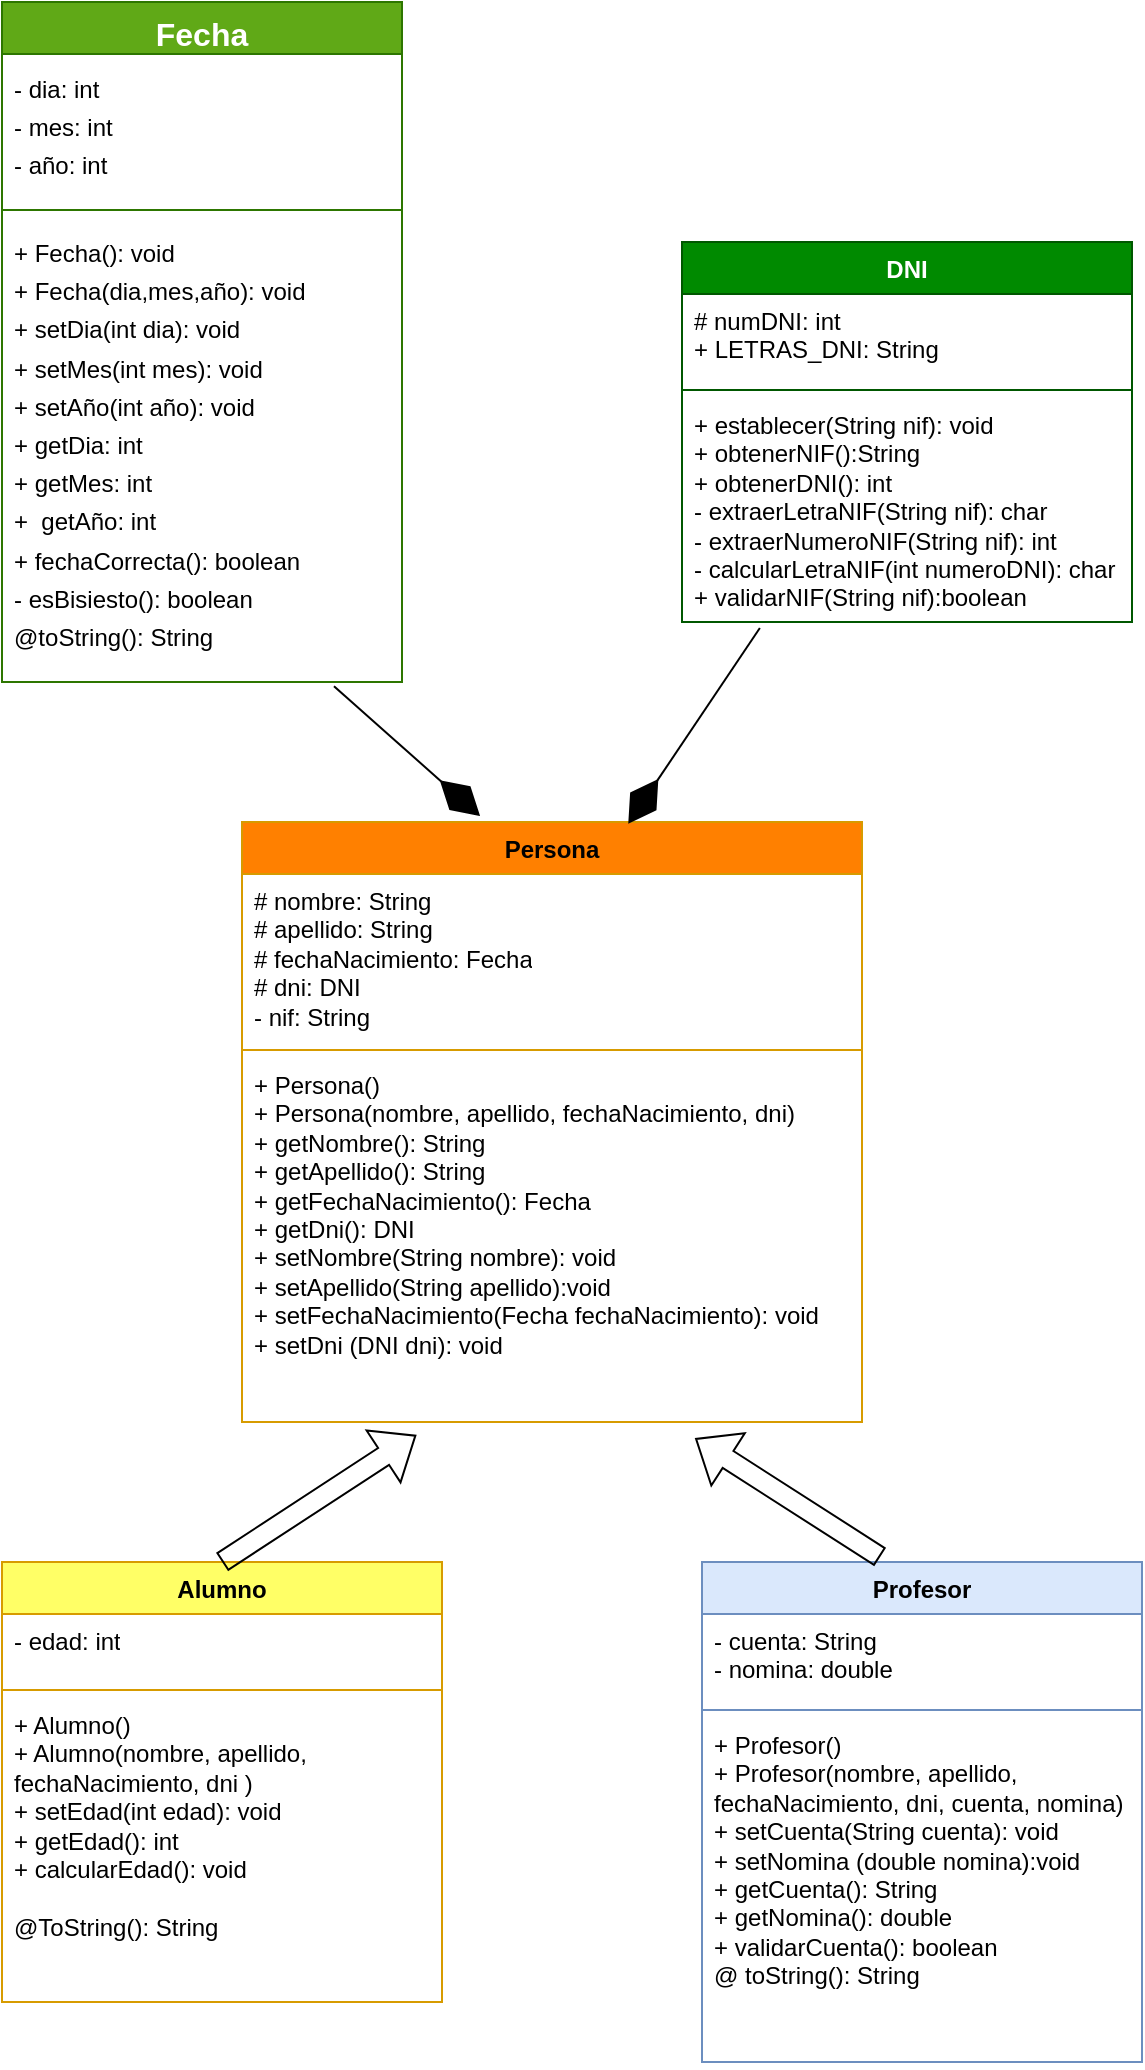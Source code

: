 <mxfile version="23.0.1" type="device">
  <diagram name="Página-1" id="ntOQxqrESAGy0E_WnEN3">
    <mxGraphModel dx="880" dy="571" grid="1" gridSize="10" guides="1" tooltips="1" connect="1" arrows="1" fold="1" page="1" pageScale="1" pageWidth="827" pageHeight="1169" math="0" shadow="0">
      <root>
        <mxCell id="0" />
        <mxCell id="1" parent="0" />
        <mxCell id="ZjBrLhM9BWAKbJE2HkMY-9" value="Fecha" style="swimlane;fontStyle=1;align=center;verticalAlign=top;childLayout=stackLayout;horizontal=1;startSize=26;horizontalStack=0;resizeParent=1;resizeParentMax=0;resizeLast=0;collapsible=1;marginBottom=0;whiteSpace=wrap;html=1;fontSize=16;fillColor=#60a917;fontColor=#ffffff;strokeColor=#2D7600;" parent="1" vertex="1">
          <mxGeometry x="160" y="540" width="200" height="340" as="geometry" />
        </mxCell>
        <mxCell id="ZjBrLhM9BWAKbJE2HkMY-10" value="&lt;font style=&quot;font-size: 12px;&quot;&gt;- dia: int&lt;br&gt;- mes: int&amp;nbsp;&lt;br&gt;- año: int&lt;/font&gt;" style="text;strokeColor=none;fillColor=none;align=left;verticalAlign=top;spacingLeft=4;spacingRight=4;overflow=hidden;rotatable=0;points=[[0,0.5],[1,0.5]];portConstraint=eastwest;whiteSpace=wrap;html=1;fontSize=16;" parent="ZjBrLhM9BWAKbJE2HkMY-9" vertex="1">
          <mxGeometry y="26" width="200" height="74" as="geometry" />
        </mxCell>
        <mxCell id="ZjBrLhM9BWAKbJE2HkMY-11" value="" style="line;strokeWidth=1;fillColor=none;align=left;verticalAlign=middle;spacingTop=-1;spacingLeft=3;spacingRight=3;rotatable=0;labelPosition=right;points=[];portConstraint=eastwest;strokeColor=inherit;fontSize=16;" parent="ZjBrLhM9BWAKbJE2HkMY-9" vertex="1">
          <mxGeometry y="100" width="200" height="8" as="geometry" />
        </mxCell>
        <mxCell id="ZjBrLhM9BWAKbJE2HkMY-12" value="&lt;span style=&quot;font-size: 12px;&quot;&gt;+ Fecha(): void&lt;br&gt;+ Fecha(dia,mes,año): void&lt;br&gt;+ setDia(int dia): void&amp;nbsp;&lt;br&gt;+ setMes(int mes): void&lt;br&gt;+ setAño(int año): void&lt;br&gt;+ getDia: int&lt;br&gt;+ getMes: int&lt;br&gt;+&amp;nbsp; getAño: int&lt;br&gt;+ fechaCorrecta(): boolean&lt;br&gt;- esBisiesto(): boolean&lt;br&gt;@toString(): String&lt;br&gt;&lt;br&gt;&lt;/span&gt;" style="text;strokeColor=none;fillColor=none;align=left;verticalAlign=top;spacingLeft=4;spacingRight=4;overflow=hidden;rotatable=0;points=[[0,0.5],[1,0.5]];portConstraint=eastwest;whiteSpace=wrap;html=1;fontSize=16;" parent="ZjBrLhM9BWAKbJE2HkMY-9" vertex="1">
          <mxGeometry y="108" width="200" height="232" as="geometry" />
        </mxCell>
        <mxCell id="ZjBrLhM9BWAKbJE2HkMY-13" value="DNI" style="swimlane;fontStyle=1;align=center;verticalAlign=top;childLayout=stackLayout;horizontal=1;startSize=26;horizontalStack=0;resizeParent=1;resizeParentMax=0;resizeLast=0;collapsible=1;marginBottom=0;whiteSpace=wrap;html=1;fillColor=#008a00;fontColor=#ffffff;strokeColor=#005700;" parent="1" vertex="1">
          <mxGeometry x="500" y="660" width="225" height="190" as="geometry">
            <mxRectangle x="510" y="590" width="60" height="30" as="alternateBounds" />
          </mxGeometry>
        </mxCell>
        <mxCell id="ZjBrLhM9BWAKbJE2HkMY-14" value="# numDNI: int&lt;br&gt;+ LETRAS_DNI: String" style="text;strokeColor=none;fillColor=none;align=left;verticalAlign=top;spacingLeft=4;spacingRight=4;overflow=hidden;rotatable=0;points=[[0,0.5],[1,0.5]];portConstraint=eastwest;whiteSpace=wrap;html=1;" parent="ZjBrLhM9BWAKbJE2HkMY-13" vertex="1">
          <mxGeometry y="26" width="225" height="44" as="geometry" />
        </mxCell>
        <mxCell id="ZjBrLhM9BWAKbJE2HkMY-15" value="" style="line;strokeWidth=1;fillColor=none;align=left;verticalAlign=middle;spacingTop=-1;spacingLeft=3;spacingRight=3;rotatable=0;labelPosition=right;points=[];portConstraint=eastwest;strokeColor=inherit;" parent="ZjBrLhM9BWAKbJE2HkMY-13" vertex="1">
          <mxGeometry y="70" width="225" height="8" as="geometry" />
        </mxCell>
        <mxCell id="ZjBrLhM9BWAKbJE2HkMY-16" value="+ establecer(String nif): void&lt;br&gt;+ obtenerNIF():String&lt;br&gt;+ obtenerDNI(): int&lt;br&gt;- extraerLetraNIF(String nif): char&lt;br&gt;- extraerNumeroNIF(String nif): int&lt;br&gt;- calcularLetraNIF(int numeroDNI): char&lt;br&gt;+ validarNIF(String nif):boolean" style="text;strokeColor=none;fillColor=none;align=left;verticalAlign=top;spacingLeft=4;spacingRight=4;overflow=hidden;rotatable=0;points=[[0,0.5],[1,0.5]];portConstraint=eastwest;whiteSpace=wrap;html=1;" parent="ZjBrLhM9BWAKbJE2HkMY-13" vertex="1">
          <mxGeometry y="78" width="225" height="112" as="geometry" />
        </mxCell>
        <mxCell id="ZjBrLhM9BWAKbJE2HkMY-17" value="Persona" style="swimlane;fontStyle=1;align=center;verticalAlign=top;childLayout=stackLayout;horizontal=1;startSize=26;horizontalStack=0;resizeParent=1;resizeParentMax=0;resizeLast=0;collapsible=1;marginBottom=0;whiteSpace=wrap;html=1;fillColor=#FF8000;strokeColor=#d79b00;" parent="1" vertex="1">
          <mxGeometry x="280" y="950" width="310" height="300" as="geometry" />
        </mxCell>
        <mxCell id="ZjBrLhM9BWAKbJE2HkMY-18" value="# nombre: String&lt;br&gt;# apellido: String&lt;br&gt;# fechaNacimiento: Fecha&lt;br&gt;# dni: DNI&lt;br&gt;- nif: String" style="text;strokeColor=none;fillColor=none;align=left;verticalAlign=top;spacingLeft=4;spacingRight=4;overflow=hidden;rotatable=0;points=[[0,0.5],[1,0.5]];portConstraint=eastwest;whiteSpace=wrap;html=1;" parent="ZjBrLhM9BWAKbJE2HkMY-17" vertex="1">
          <mxGeometry y="26" width="310" height="84" as="geometry" />
        </mxCell>
        <mxCell id="ZjBrLhM9BWAKbJE2HkMY-19" value="" style="line;strokeWidth=1;fillColor=none;align=left;verticalAlign=middle;spacingTop=-1;spacingLeft=3;spacingRight=3;rotatable=0;labelPosition=right;points=[];portConstraint=eastwest;strokeColor=inherit;" parent="ZjBrLhM9BWAKbJE2HkMY-17" vertex="1">
          <mxGeometry y="110" width="310" height="8" as="geometry" />
        </mxCell>
        <mxCell id="ZjBrLhM9BWAKbJE2HkMY-20" value="+ Persona()&lt;br&gt;+ Persona(nombre, apellido, fechaNacimiento, dni)&lt;br&gt;+ getNombre(): String&lt;br&gt;+ getApellido(): String&lt;br&gt;+ getFechaNacimiento(): Fecha&lt;br&gt;+ getDni(): DNI&amp;nbsp;&lt;br&gt;+ setNombre(String nombre): void&lt;br&gt;+ setApellido(String apellido):void&lt;br&gt;+ setFechaNacimiento(Fecha fechaNacimiento): void&lt;br&gt;+ setDni (DNI dni): void" style="text;strokeColor=none;fillColor=none;align=left;verticalAlign=top;spacingLeft=4;spacingRight=4;overflow=hidden;rotatable=0;points=[[0,0.5],[1,0.5]];portConstraint=eastwest;whiteSpace=wrap;html=1;" parent="ZjBrLhM9BWAKbJE2HkMY-17" vertex="1">
          <mxGeometry y="118" width="310" height="182" as="geometry" />
        </mxCell>
        <mxCell id="ZjBrLhM9BWAKbJE2HkMY-22" value="Alumno" style="swimlane;fontStyle=1;align=center;verticalAlign=top;childLayout=stackLayout;horizontal=1;startSize=26;horizontalStack=0;resizeParent=1;resizeParentMax=0;resizeLast=0;collapsible=1;marginBottom=0;whiteSpace=wrap;html=1;fillColor=#FFFF66;strokeColor=#d79b00;" parent="1" vertex="1">
          <mxGeometry x="160" y="1320" width="220" height="220" as="geometry" />
        </mxCell>
        <mxCell id="ZjBrLhM9BWAKbJE2HkMY-23" value="- edad: int" style="text;strokeColor=none;fillColor=none;align=left;verticalAlign=top;spacingLeft=4;spacingRight=4;overflow=hidden;rotatable=0;points=[[0,0.5],[1,0.5]];portConstraint=eastwest;whiteSpace=wrap;html=1;" parent="ZjBrLhM9BWAKbJE2HkMY-22" vertex="1">
          <mxGeometry y="26" width="220" height="34" as="geometry" />
        </mxCell>
        <mxCell id="ZjBrLhM9BWAKbJE2HkMY-24" value="" style="line;strokeWidth=1;fillColor=none;align=left;verticalAlign=middle;spacingTop=-1;spacingLeft=3;spacingRight=3;rotatable=0;labelPosition=right;points=[];portConstraint=eastwest;strokeColor=inherit;" parent="ZjBrLhM9BWAKbJE2HkMY-22" vertex="1">
          <mxGeometry y="60" width="220" height="8" as="geometry" />
        </mxCell>
        <mxCell id="ZjBrLhM9BWAKbJE2HkMY-25" value="+ Alumno()&lt;br style=&quot;border-color: var(--border-color);&quot;&gt;+ Alumno(nombre, apellido, fechaNacimiento, dni )&lt;br style=&quot;border-color: var(--border-color);&quot;&gt;+ setEdad(int edad): void&lt;br style=&quot;border-color: var(--border-color);&quot;&gt;+ getEdad(): int&lt;br style=&quot;border-color: var(--border-color);&quot;&gt;+ calcularEdad(): void&lt;br&gt;&lt;br&gt;@ToString(): String" style="text;strokeColor=none;fillColor=none;align=left;verticalAlign=top;spacingLeft=4;spacingRight=4;overflow=hidden;rotatable=0;points=[[0,0.5],[1,0.5]];portConstraint=eastwest;whiteSpace=wrap;html=1;" parent="ZjBrLhM9BWAKbJE2HkMY-22" vertex="1">
          <mxGeometry y="68" width="220" height="152" as="geometry" />
        </mxCell>
        <mxCell id="ZjBrLhM9BWAKbJE2HkMY-26" value="" style="shape=flexArrow;endArrow=classic;html=1;rounded=0;exitX=0.5;exitY=0;exitDx=0;exitDy=0;entryX=0.281;entryY=1.036;entryDx=0;entryDy=0;entryPerimeter=0;" parent="1" source="ZjBrLhM9BWAKbJE2HkMY-22" target="ZjBrLhM9BWAKbJE2HkMY-20" edge="1">
          <mxGeometry width="50" height="50" relative="1" as="geometry">
            <mxPoint x="340" y="1240" as="sourcePoint" />
            <mxPoint x="390" y="1190" as="targetPoint" />
          </mxGeometry>
        </mxCell>
        <mxCell id="ZjBrLhM9BWAKbJE2HkMY-27" value="Profesor" style="swimlane;fontStyle=1;align=center;verticalAlign=top;childLayout=stackLayout;horizontal=1;startSize=26;horizontalStack=0;resizeParent=1;resizeParentMax=0;resizeLast=0;collapsible=1;marginBottom=0;whiteSpace=wrap;html=1;fillColor=#dae8fc;strokeColor=#6c8ebf;" parent="1" vertex="1">
          <mxGeometry x="510" y="1320" width="220" height="250" as="geometry" />
        </mxCell>
        <mxCell id="ZjBrLhM9BWAKbJE2HkMY-28" value="- cuenta: String&lt;br&gt;- nomina: double" style="text;strokeColor=none;fillColor=none;align=left;verticalAlign=top;spacingLeft=4;spacingRight=4;overflow=hidden;rotatable=0;points=[[0,0.5],[1,0.5]];portConstraint=eastwest;whiteSpace=wrap;html=1;" parent="ZjBrLhM9BWAKbJE2HkMY-27" vertex="1">
          <mxGeometry y="26" width="220" height="44" as="geometry" />
        </mxCell>
        <mxCell id="ZjBrLhM9BWAKbJE2HkMY-29" value="" style="line;strokeWidth=1;fillColor=none;align=left;verticalAlign=middle;spacingTop=-1;spacingLeft=3;spacingRight=3;rotatable=0;labelPosition=right;points=[];portConstraint=eastwest;strokeColor=inherit;" parent="ZjBrLhM9BWAKbJE2HkMY-27" vertex="1">
          <mxGeometry y="70" width="220" height="8" as="geometry" />
        </mxCell>
        <mxCell id="ZjBrLhM9BWAKbJE2HkMY-30" value="+ Profesor()&lt;br&gt;+ Profesor(nombre, apellido, fechaNacimiento, dni, cuenta, nomina)&lt;br&gt;+ setCuenta(String cuenta): void&lt;br&gt;+ setNomina (double nomina):void&lt;br&gt;+ getCuenta(): String&lt;br&gt;+ getNomina(): double&lt;br&gt;+ validarCuenta(): boolean&lt;br&gt;@ toString(): String" style="text;strokeColor=none;fillColor=none;align=left;verticalAlign=top;spacingLeft=4;spacingRight=4;overflow=hidden;rotatable=0;points=[[0,0.5],[1,0.5]];portConstraint=eastwest;whiteSpace=wrap;html=1;" parent="ZjBrLhM9BWAKbJE2HkMY-27" vertex="1">
          <mxGeometry y="78" width="220" height="172" as="geometry" />
        </mxCell>
        <mxCell id="ZjBrLhM9BWAKbJE2HkMY-31" value="" style="shape=flexArrow;endArrow=classic;html=1;rounded=0;exitX=0.405;exitY=-0.01;exitDx=0;exitDy=0;entryX=0.731;entryY=1.045;entryDx=0;entryDy=0;entryPerimeter=0;exitPerimeter=0;" parent="1" source="ZjBrLhM9BWAKbJE2HkMY-27" target="ZjBrLhM9BWAKbJE2HkMY-20" edge="1">
          <mxGeometry width="50" height="50" relative="1" as="geometry">
            <mxPoint x="420" y="1290" as="sourcePoint" />
            <mxPoint x="555" y="1214" as="targetPoint" />
          </mxGeometry>
        </mxCell>
        <mxCell id="-aJ8sUCj20-bcAvnw94q-2" value="" style="endArrow=diamondThin;endFill=1;endSize=24;html=1;rounded=0;fontSize=12;curved=1;entryX=0.384;entryY=-0.01;entryDx=0;entryDy=0;entryPerimeter=0;exitX=0.83;exitY=1.009;exitDx=0;exitDy=0;exitPerimeter=0;" edge="1" parent="1" source="ZjBrLhM9BWAKbJE2HkMY-12" target="ZjBrLhM9BWAKbJE2HkMY-17">
          <mxGeometry width="160" relative="1" as="geometry">
            <mxPoint x="350" y="820" as="sourcePoint" />
            <mxPoint x="510" y="820" as="targetPoint" />
          </mxGeometry>
        </mxCell>
        <mxCell id="-aJ8sUCj20-bcAvnw94q-3" value="" style="endArrow=diamondThin;endFill=1;endSize=24;html=1;rounded=0;fontSize=12;curved=1;entryX=0.623;entryY=0.003;entryDx=0;entryDy=0;entryPerimeter=0;exitX=0.173;exitY=1.027;exitDx=0;exitDy=0;exitPerimeter=0;" edge="1" parent="1" source="ZjBrLhM9BWAKbJE2HkMY-16" target="ZjBrLhM9BWAKbJE2HkMY-17">
          <mxGeometry width="160" relative="1" as="geometry">
            <mxPoint x="296" y="882" as="sourcePoint" />
            <mxPoint x="409" y="957" as="targetPoint" />
          </mxGeometry>
        </mxCell>
      </root>
    </mxGraphModel>
  </diagram>
</mxfile>
